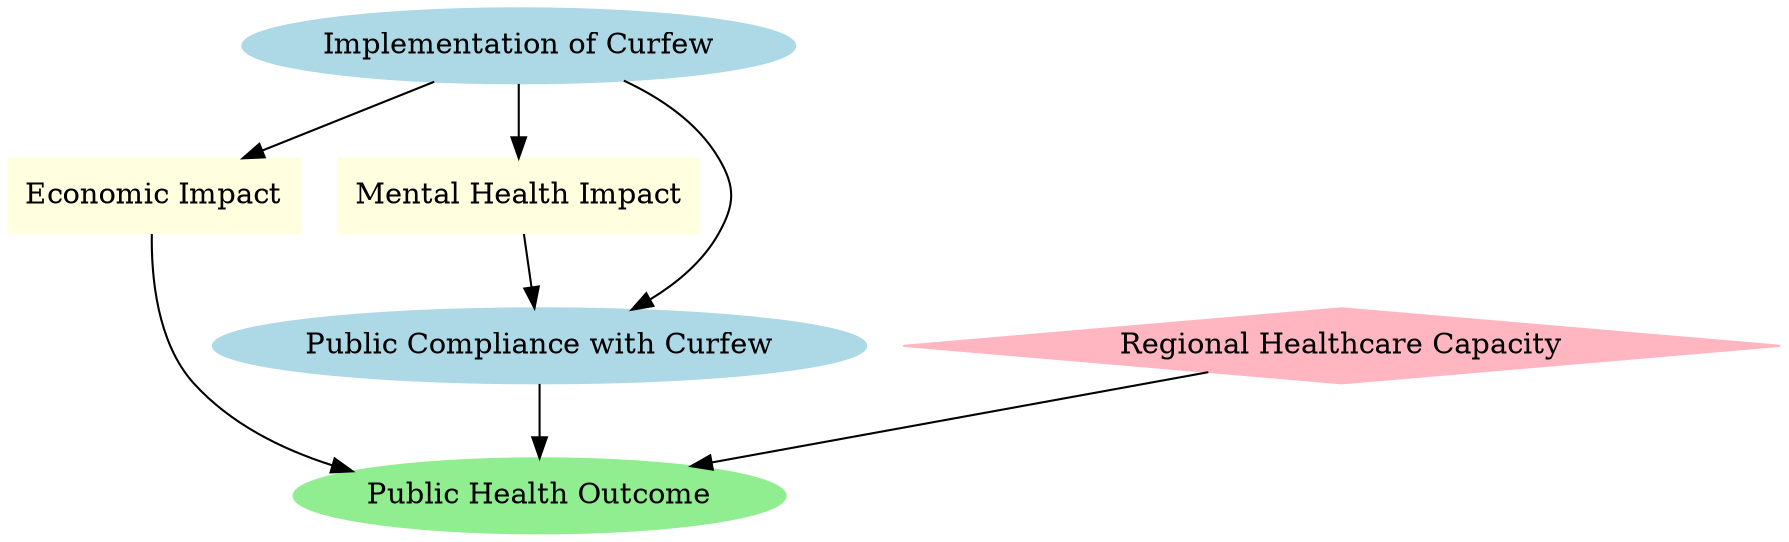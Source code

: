 // The Round Table
digraph {
	"Implementation of Curfew" [label="Implementation of Curfew" color=lightblue shape=ellipse style=filled]
	"Regional Healthcare Capacity" [label="Regional Healthcare Capacity" color=lightpink shape=diamond style=filled]
	"Economic Impact" [label="Economic Impact" color=lightyellow shape=box style=filled]
	"Mental Health Impact" [label="Mental Health Impact" color=lightyellow shape=box style=filled]
	"Public Compliance with Curfew" [label="Public Compliance with Curfew" color=lightblue shape=ellipse style=filled]
	"Public Health Outcome" [label="Public Health Outcome" color=lightgreen shape=ellipse style=filled]
	"Implementation of Curfew" -> "Economic Impact"
	"Implementation of Curfew" -> "Mental Health Impact"
	"Implementation of Curfew" -> "Public Compliance with Curfew"
	"Mental Health Impact" -> "Public Compliance with Curfew"
	"Public Compliance with Curfew" -> "Public Health Outcome"
	"Economic Impact" -> "Public Health Outcome"
	"Regional Healthcare Capacity" -> "Public Health Outcome"
}

